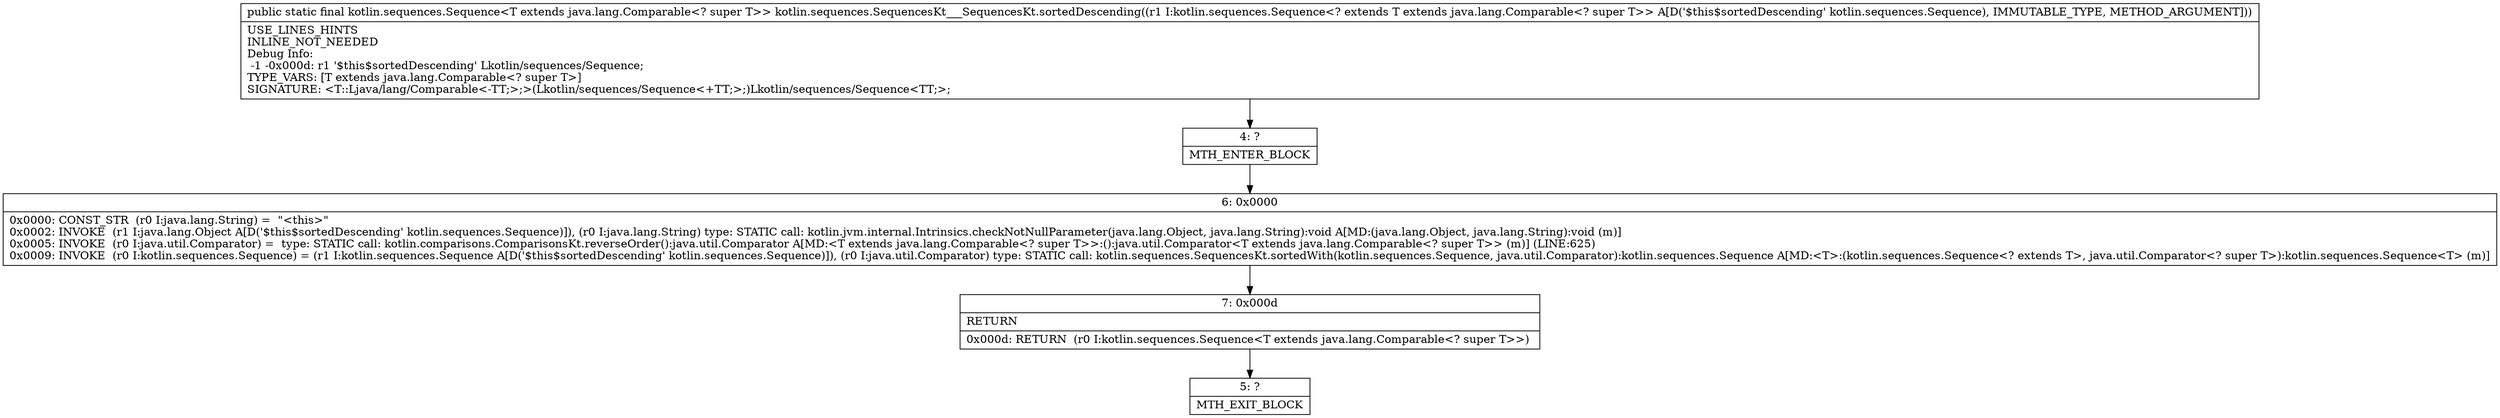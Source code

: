 digraph "CFG forkotlin.sequences.SequencesKt___SequencesKt.sortedDescending(Lkotlin\/sequences\/Sequence;)Lkotlin\/sequences\/Sequence;" {
Node_4 [shape=record,label="{4\:\ ?|MTH_ENTER_BLOCK\l}"];
Node_6 [shape=record,label="{6\:\ 0x0000|0x0000: CONST_STR  (r0 I:java.lang.String) =  \"\<this\>\" \l0x0002: INVOKE  (r1 I:java.lang.Object A[D('$this$sortedDescending' kotlin.sequences.Sequence)]), (r0 I:java.lang.String) type: STATIC call: kotlin.jvm.internal.Intrinsics.checkNotNullParameter(java.lang.Object, java.lang.String):void A[MD:(java.lang.Object, java.lang.String):void (m)]\l0x0005: INVOKE  (r0 I:java.util.Comparator) =  type: STATIC call: kotlin.comparisons.ComparisonsKt.reverseOrder():java.util.Comparator A[MD:\<T extends java.lang.Comparable\<? super T\>\>:():java.util.Comparator\<T extends java.lang.Comparable\<? super T\>\> (m)] (LINE:625)\l0x0009: INVOKE  (r0 I:kotlin.sequences.Sequence) = (r1 I:kotlin.sequences.Sequence A[D('$this$sortedDescending' kotlin.sequences.Sequence)]), (r0 I:java.util.Comparator) type: STATIC call: kotlin.sequences.SequencesKt.sortedWith(kotlin.sequences.Sequence, java.util.Comparator):kotlin.sequences.Sequence A[MD:\<T\>:(kotlin.sequences.Sequence\<? extends T\>, java.util.Comparator\<? super T\>):kotlin.sequences.Sequence\<T\> (m)]\l}"];
Node_7 [shape=record,label="{7\:\ 0x000d|RETURN\l|0x000d: RETURN  (r0 I:kotlin.sequences.Sequence\<T extends java.lang.Comparable\<? super T\>\>) \l}"];
Node_5 [shape=record,label="{5\:\ ?|MTH_EXIT_BLOCK\l}"];
MethodNode[shape=record,label="{public static final kotlin.sequences.Sequence\<T extends java.lang.Comparable\<? super T\>\> kotlin.sequences.SequencesKt___SequencesKt.sortedDescending((r1 I:kotlin.sequences.Sequence\<? extends T extends java.lang.Comparable\<? super T\>\> A[D('$this$sortedDescending' kotlin.sequences.Sequence), IMMUTABLE_TYPE, METHOD_ARGUMENT]))  | USE_LINES_HINTS\lINLINE_NOT_NEEDED\lDebug Info:\l  \-1 \-0x000d: r1 '$this$sortedDescending' Lkotlin\/sequences\/Sequence;\lTYPE_VARS: [T extends java.lang.Comparable\<? super T\>]\lSIGNATURE: \<T::Ljava\/lang\/Comparable\<\-TT;\>;\>(Lkotlin\/sequences\/Sequence\<+TT;\>;)Lkotlin\/sequences\/Sequence\<TT;\>;\l}"];
MethodNode -> Node_4;Node_4 -> Node_6;
Node_6 -> Node_7;
Node_7 -> Node_5;
}

